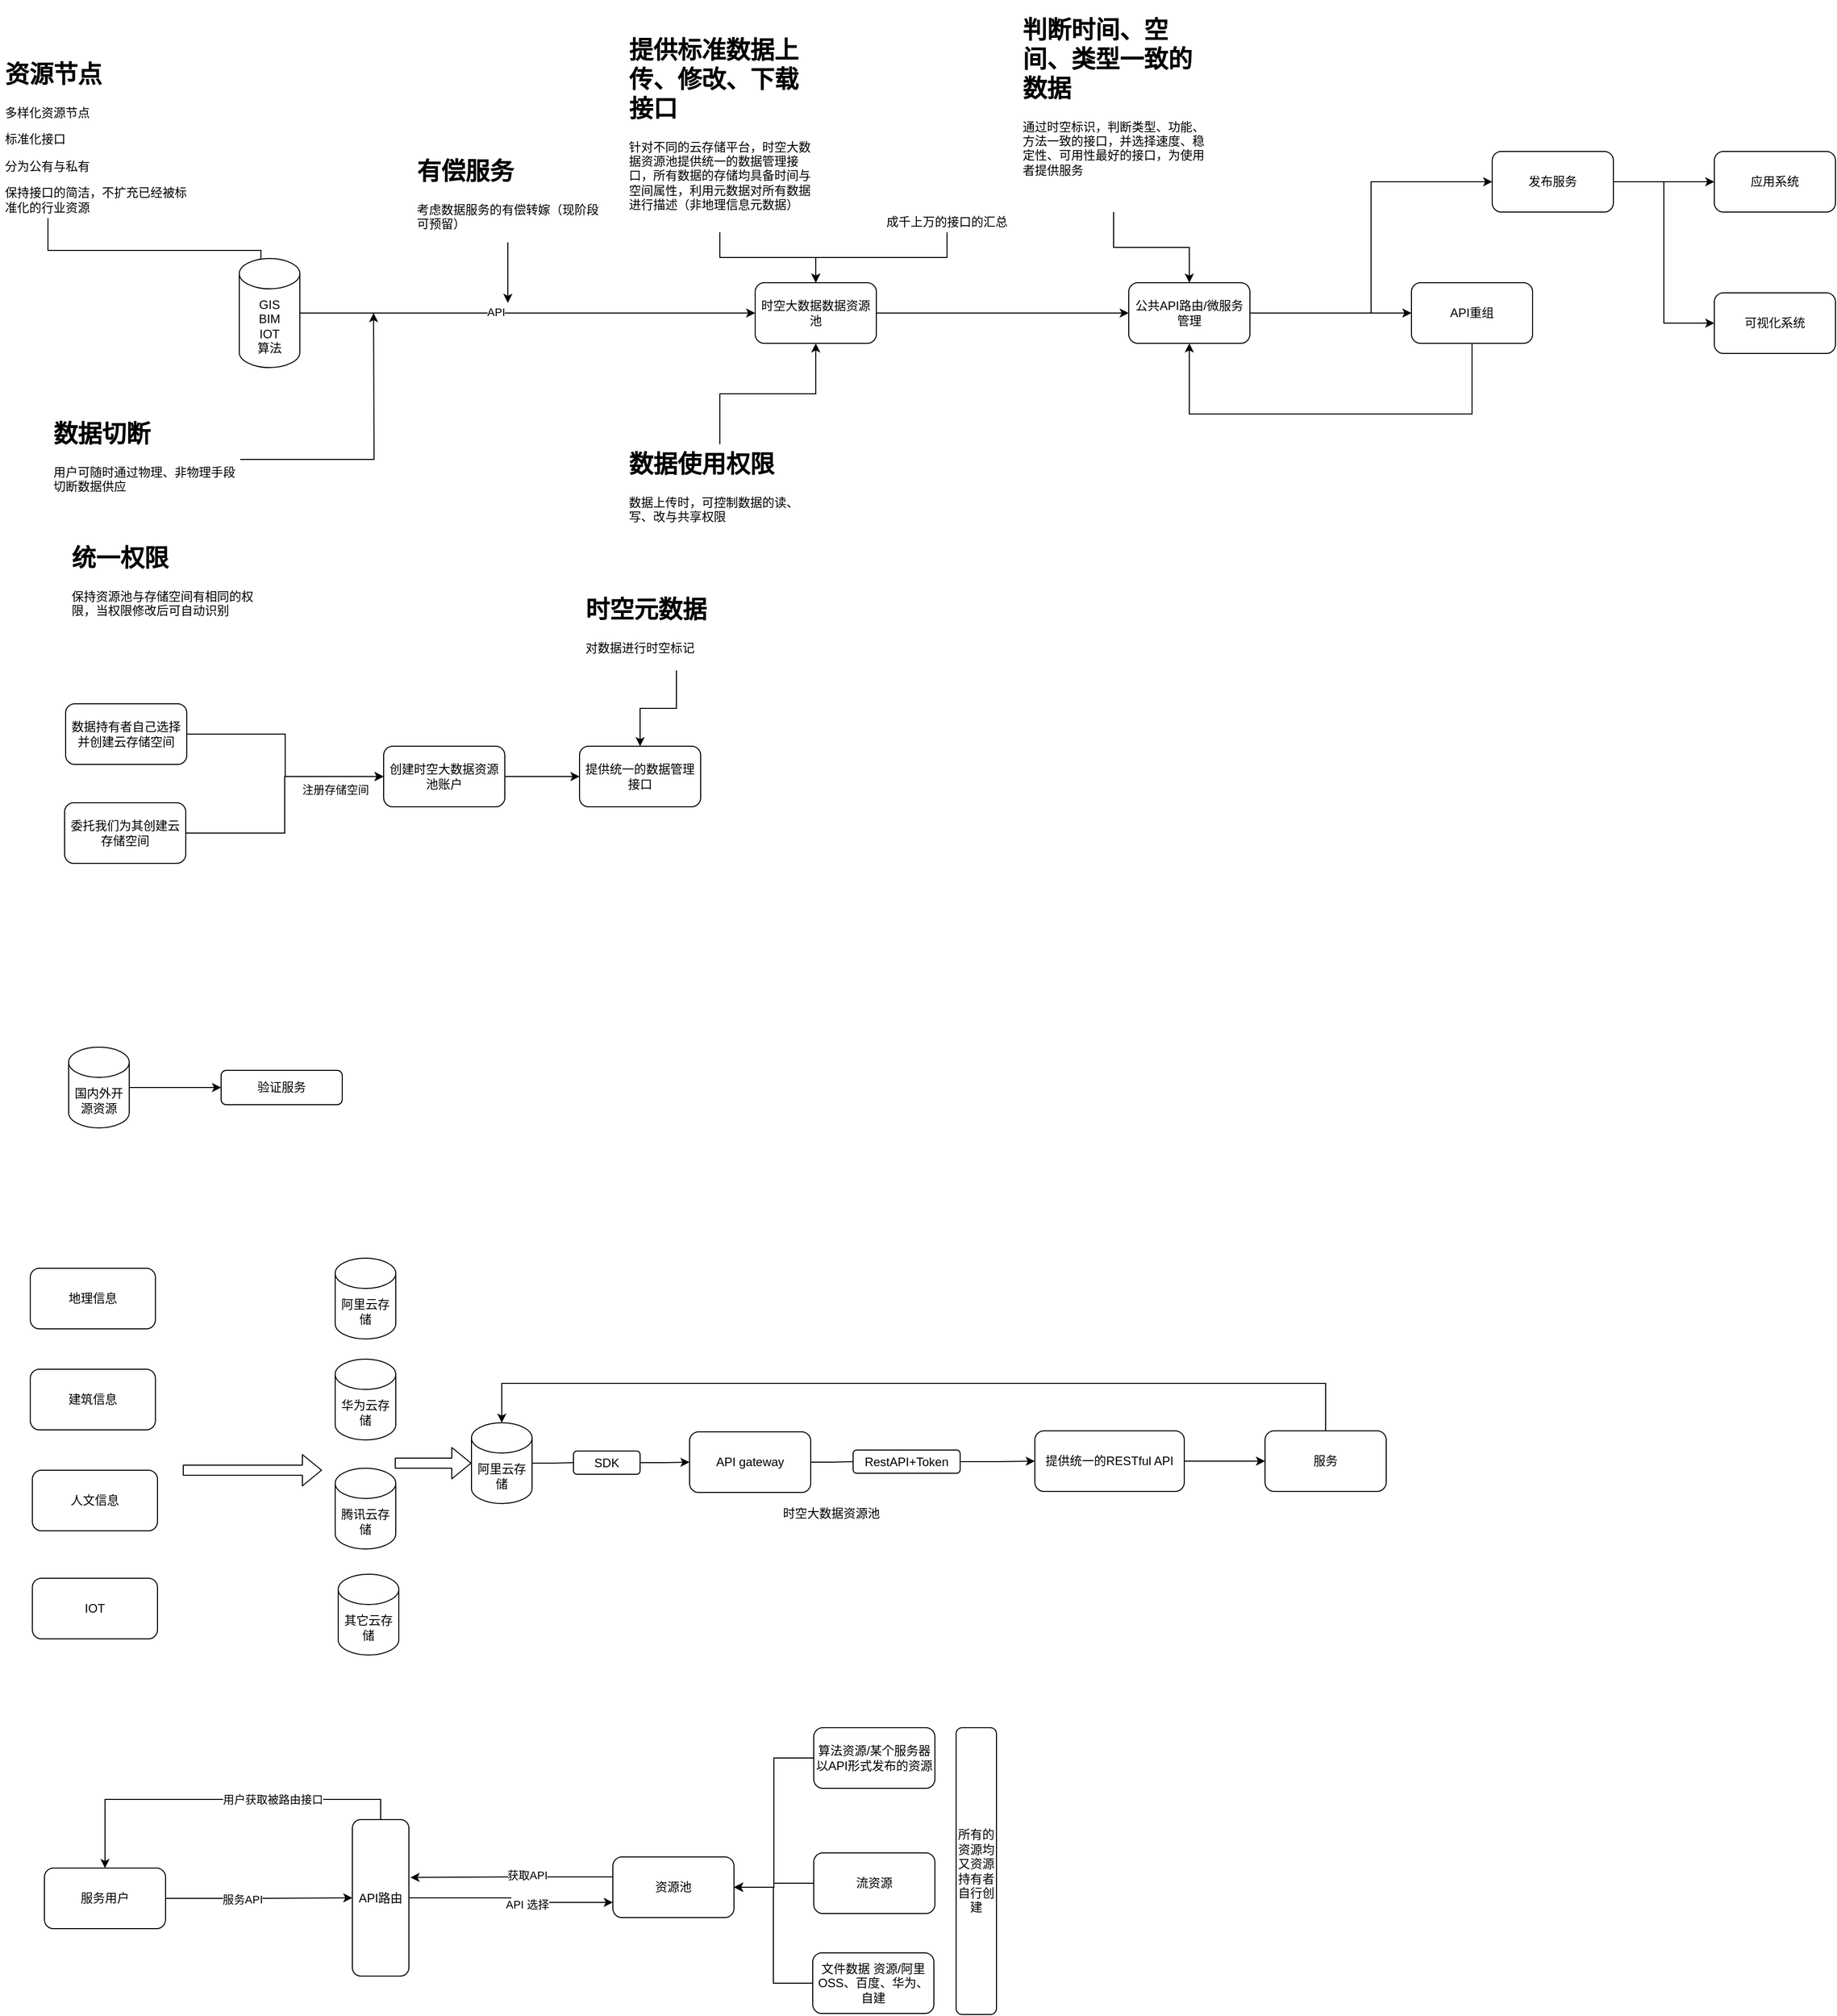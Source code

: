 <mxfile version="15.0.3" type="github">
  <diagram id="8f4IC6x40EGdw_nBkvUM" name="Page-1">
    <mxGraphModel dx="2431" dy="1474" grid="0" gridSize="10" guides="0" tooltips="1" connect="1" arrows="1" fold="1" page="0" pageScale="1" pageWidth="827" pageHeight="1169" math="0" shadow="0">
      <root>
        <mxCell id="0" />
        <mxCell id="1" parent="0" />
        <mxCell id="cHxjSx5LAsx3Hu0MT63w-3" style="edgeStyle=orthogonalEdgeStyle;rounded=0;orthogonalLoop=1;jettySize=auto;html=1;exitX=1;exitY=0.5;exitDx=0;exitDy=0;exitPerimeter=0;" parent="1" source="DdpQCVnw1g_9FGGXP-4s-1" target="cHxjSx5LAsx3Hu0MT63w-2" edge="1">
          <mxGeometry relative="1" as="geometry">
            <mxPoint x="-10.0" y="240" as="sourcePoint" />
          </mxGeometry>
        </mxCell>
        <mxCell id="cHxjSx5LAsx3Hu0MT63w-4" value="API" style="edgeLabel;html=1;align=center;verticalAlign=middle;resizable=0;points=[];" parent="cHxjSx5LAsx3Hu0MT63w-3" vertex="1" connectable="0">
          <mxGeometry x="-0.143" y="1" relative="1" as="geometry">
            <mxPoint as="offset" />
          </mxGeometry>
        </mxCell>
        <mxCell id="cHxjSx5LAsx3Hu0MT63w-20" style="edgeStyle=orthogonalEdgeStyle;rounded=0;orthogonalLoop=1;jettySize=auto;html=1;" parent="1" source="cHxjSx5LAsx3Hu0MT63w-2" target="cHxjSx5LAsx3Hu0MT63w-19" edge="1">
          <mxGeometry relative="1" as="geometry" />
        </mxCell>
        <mxCell id="cHxjSx5LAsx3Hu0MT63w-2" value="时空大数据数据资源池" style="rounded=1;whiteSpace=wrap;html=1;" parent="1" vertex="1">
          <mxGeometry x="420" y="210" width="120" height="60" as="geometry" />
        </mxCell>
        <mxCell id="cHxjSx5LAsx3Hu0MT63w-7" style="edgeStyle=orthogonalEdgeStyle;rounded=0;orthogonalLoop=1;jettySize=auto;html=1;" parent="1" source="cHxjSx5LAsx3Hu0MT63w-6" target="cHxjSx5LAsx3Hu0MT63w-2" edge="1">
          <mxGeometry relative="1" as="geometry" />
        </mxCell>
        <mxCell id="cHxjSx5LAsx3Hu0MT63w-6" value="&lt;h1&gt;提供标准数据上传、修改、下载接口&lt;/h1&gt;&lt;p&gt;针对不同的云存储平台，时空大数据资源池提供统一的数据管理接口，所有数据的存储均具备时间与空间属性，利用元数据对所有数据进行描述（非地理信息元数据）&lt;/p&gt;" style="text;html=1;strokeColor=none;fillColor=none;spacing=5;spacingTop=-20;whiteSpace=wrap;overflow=hidden;rounded=0;" parent="1" vertex="1">
          <mxGeometry x="290" y="-40" width="190" height="200" as="geometry" />
        </mxCell>
        <mxCell id="cHxjSx5LAsx3Hu0MT63w-9" style="edgeStyle=orthogonalEdgeStyle;rounded=0;orthogonalLoop=1;jettySize=auto;html=1;exitX=0.25;exitY=1;exitDx=0;exitDy=0;" parent="1" source="cHxjSx5LAsx3Hu0MT63w-8" edge="1">
          <mxGeometry relative="1" as="geometry">
            <mxPoint x="-70.0" y="210" as="targetPoint" />
          </mxGeometry>
        </mxCell>
        <mxCell id="cHxjSx5LAsx3Hu0MT63w-8" value="&lt;h1&gt;资源节点&lt;br&gt;&lt;/h1&gt;&lt;p&gt;多样化资源节点&lt;/p&gt;&lt;p&gt;标准化接口&lt;/p&gt;&lt;p&gt;分为公有与私有&lt;/p&gt;&lt;p&gt;保持接口的简洁，不扩充已经被标准化的行业资源&lt;br&gt;&lt;/p&gt;" style="text;html=1;strokeColor=none;fillColor=none;spacing=5;spacingTop=-20;whiteSpace=wrap;overflow=hidden;rounded=0;" parent="1" vertex="1">
          <mxGeometry x="-328" y="-16" width="190" height="162" as="geometry" />
        </mxCell>
        <mxCell id="cHxjSx5LAsx3Hu0MT63w-11" style="edgeStyle=orthogonalEdgeStyle;rounded=0;orthogonalLoop=1;jettySize=auto;html=1;" parent="1" source="cHxjSx5LAsx3Hu0MT63w-10" target="cHxjSx5LAsx3Hu0MT63w-2" edge="1">
          <mxGeometry relative="1" as="geometry" />
        </mxCell>
        <mxCell id="cHxjSx5LAsx3Hu0MT63w-10" value="&lt;h1&gt;数据使用权限&lt;/h1&gt;&lt;p&gt;数据上传时，可控制数据的读、写、改与共享权限&lt;/p&gt;" style="text;html=1;strokeColor=none;fillColor=none;spacing=5;spacingTop=-20;whiteSpace=wrap;overflow=hidden;rounded=0;" parent="1" vertex="1">
          <mxGeometry x="290" y="370" width="190" height="120" as="geometry" />
        </mxCell>
        <mxCell id="cHxjSx5LAsx3Hu0MT63w-13" style="edgeStyle=orthogonalEdgeStyle;rounded=0;orthogonalLoop=1;jettySize=auto;html=1;" parent="1" source="cHxjSx5LAsx3Hu0MT63w-12" edge="1">
          <mxGeometry relative="1" as="geometry">
            <mxPoint x="42" y="240" as="targetPoint" />
          </mxGeometry>
        </mxCell>
        <mxCell id="cHxjSx5LAsx3Hu0MT63w-12" value="&lt;h1&gt;数据切断&lt;/h1&gt;&lt;p&gt;用户可随时通过物理、非物理手段切断数据供应&lt;/p&gt;" style="text;html=1;strokeColor=none;fillColor=none;spacing=5;spacingTop=-20;whiteSpace=wrap;overflow=hidden;rounded=0;" parent="1" vertex="1">
          <mxGeometry x="-280" y="340" width="190" height="90" as="geometry" />
        </mxCell>
        <mxCell id="cHxjSx5LAsx3Hu0MT63w-18" style="edgeStyle=orthogonalEdgeStyle;rounded=0;orthogonalLoop=1;jettySize=auto;html=1;entryX=0.5;entryY=0;entryDx=0;entryDy=0;" parent="1" source="cHxjSx5LAsx3Hu0MT63w-17" target="cHxjSx5LAsx3Hu0MT63w-2" edge="1">
          <mxGeometry relative="1" as="geometry" />
        </mxCell>
        <mxCell id="cHxjSx5LAsx3Hu0MT63w-17" value="成千上万的接口的汇总" style="text;html=1;strokeColor=none;fillColor=none;align=center;verticalAlign=middle;whiteSpace=wrap;rounded=0;" parent="1" vertex="1">
          <mxGeometry x="540" y="140" width="140" height="20" as="geometry" />
        </mxCell>
        <mxCell id="cHxjSx5LAsx3Hu0MT63w-26" style="edgeStyle=orthogonalEdgeStyle;rounded=0;orthogonalLoop=1;jettySize=auto;html=1;" parent="1" source="cHxjSx5LAsx3Hu0MT63w-19" target="cHxjSx5LAsx3Hu0MT63w-25" edge="1">
          <mxGeometry relative="1" as="geometry" />
        </mxCell>
        <mxCell id="cHxjSx5LAsx3Hu0MT63w-31" style="edgeStyle=orthogonalEdgeStyle;rounded=0;orthogonalLoop=1;jettySize=auto;html=1;entryX=0;entryY=0.5;entryDx=0;entryDy=0;" parent="1" source="cHxjSx5LAsx3Hu0MT63w-19" target="cHxjSx5LAsx3Hu0MT63w-30" edge="1">
          <mxGeometry relative="1" as="geometry" />
        </mxCell>
        <mxCell id="cHxjSx5LAsx3Hu0MT63w-19" value="公共API路由/微服务管理" style="rounded=1;whiteSpace=wrap;html=1;" parent="1" vertex="1">
          <mxGeometry x="790" y="210" width="120" height="60" as="geometry" />
        </mxCell>
        <mxCell id="cHxjSx5LAsx3Hu0MT63w-24" style="edgeStyle=orthogonalEdgeStyle;rounded=0;orthogonalLoop=1;jettySize=auto;html=1;" parent="1" source="cHxjSx5LAsx3Hu0MT63w-23" target="cHxjSx5LAsx3Hu0MT63w-19" edge="1">
          <mxGeometry relative="1" as="geometry" />
        </mxCell>
        <mxCell id="cHxjSx5LAsx3Hu0MT63w-23" value="&lt;h1&gt;判断时间、空间、类型一致的数据&lt;/h1&gt;&lt;p&gt;通过时空标识，判断类型、功能、方法一致的接口，并选择速度、稳定性、可用性最好的接口，为使用者提供服务&lt;/p&gt;" style="text;html=1;strokeColor=none;fillColor=none;spacing=5;spacingTop=-20;whiteSpace=wrap;overflow=hidden;rounded=0;" parent="1" vertex="1">
          <mxGeometry x="680" y="-60" width="190" height="200" as="geometry" />
        </mxCell>
        <mxCell id="cHxjSx5LAsx3Hu0MT63w-29" style="edgeStyle=orthogonalEdgeStyle;rounded=0;orthogonalLoop=1;jettySize=auto;html=1;entryX=0.5;entryY=1;entryDx=0;entryDy=0;exitX=0.5;exitY=1;exitDx=0;exitDy=0;" parent="1" source="cHxjSx5LAsx3Hu0MT63w-25" target="cHxjSx5LAsx3Hu0MT63w-19" edge="1">
          <mxGeometry relative="1" as="geometry">
            <Array as="points">
              <mxPoint x="1130" y="340" />
              <mxPoint x="850" y="340" />
            </Array>
          </mxGeometry>
        </mxCell>
        <mxCell id="cHxjSx5LAsx3Hu0MT63w-25" value="API重组" style="rounded=1;whiteSpace=wrap;html=1;" parent="1" vertex="1">
          <mxGeometry x="1070" y="210" width="120" height="60" as="geometry" />
        </mxCell>
        <mxCell id="DdpQCVnw1g_9FGGXP-4s-5" style="edgeStyle=orthogonalEdgeStyle;rounded=0;orthogonalLoop=1;jettySize=auto;html=1;" edge="1" parent="1" source="cHxjSx5LAsx3Hu0MT63w-30" target="DdpQCVnw1g_9FGGXP-4s-3">
          <mxGeometry relative="1" as="geometry" />
        </mxCell>
        <mxCell id="DdpQCVnw1g_9FGGXP-4s-6" style="edgeStyle=orthogonalEdgeStyle;rounded=0;orthogonalLoop=1;jettySize=auto;html=1;entryX=0;entryY=0.5;entryDx=0;entryDy=0;" edge="1" parent="1" source="cHxjSx5LAsx3Hu0MT63w-30" target="DdpQCVnw1g_9FGGXP-4s-4">
          <mxGeometry relative="1" as="geometry" />
        </mxCell>
        <mxCell id="cHxjSx5LAsx3Hu0MT63w-30" value="发布服务" style="rounded=1;whiteSpace=wrap;html=1;" parent="1" vertex="1">
          <mxGeometry x="1150" y="80" width="120" height="60" as="geometry" />
        </mxCell>
        <mxCell id="cHxjSx5LAsx3Hu0MT63w-34" style="edgeStyle=orthogonalEdgeStyle;rounded=0;orthogonalLoop=1;jettySize=auto;html=1;" parent="1" source="cHxjSx5LAsx3Hu0MT63w-33" edge="1">
          <mxGeometry relative="1" as="geometry">
            <mxPoint x="175" y="230" as="targetPoint" />
          </mxGeometry>
        </mxCell>
        <mxCell id="cHxjSx5LAsx3Hu0MT63w-33" value="&lt;h1&gt;有偿服务&lt;/h1&gt;&lt;p&gt;考虑数据服务的有偿转嫁（现阶段可预留）&lt;/p&gt;" style="text;html=1;strokeColor=none;fillColor=none;spacing=5;spacingTop=-20;whiteSpace=wrap;overflow=hidden;rounded=0;" parent="1" vertex="1">
          <mxGeometry x="80" y="80" width="190" height="90" as="geometry" />
        </mxCell>
        <mxCell id="Q-wspTCD_tYuOhOlFXK1-9" style="edgeStyle=orthogonalEdgeStyle;rounded=0;orthogonalLoop=1;jettySize=auto;html=1;entryX=0;entryY=0.5;entryDx=0;entryDy=0;" parent="1" source="Q-wspTCD_tYuOhOlFXK1-1" target="Q-wspTCD_tYuOhOlFXK1-3" edge="1">
          <mxGeometry relative="1" as="geometry" />
        </mxCell>
        <mxCell id="Q-wspTCD_tYuOhOlFXK1-1" value="数据持有者自己选择并创建云存储空间" style="rounded=1;whiteSpace=wrap;html=1;" parent="1" vertex="1">
          <mxGeometry x="-263" y="627" width="120" height="60" as="geometry" />
        </mxCell>
        <mxCell id="Q-wspTCD_tYuOhOlFXK1-10" style="edgeStyle=orthogonalEdgeStyle;rounded=0;orthogonalLoop=1;jettySize=auto;html=1;entryX=0;entryY=0.5;entryDx=0;entryDy=0;" parent="1" source="Q-wspTCD_tYuOhOlFXK1-2" target="Q-wspTCD_tYuOhOlFXK1-3" edge="1">
          <mxGeometry relative="1" as="geometry" />
        </mxCell>
        <mxCell id="Q-wspTCD_tYuOhOlFXK1-11" value="注册存储空间" style="edgeLabel;html=1;align=center;verticalAlign=middle;resizable=0;points=[];" parent="Q-wspTCD_tYuOhOlFXK1-10" vertex="1" connectable="0">
          <mxGeometry x="0.795" y="1" relative="1" as="geometry">
            <mxPoint x="-22" y="14" as="offset" />
          </mxGeometry>
        </mxCell>
        <mxCell id="Q-wspTCD_tYuOhOlFXK1-2" value="委托我们为其创建云存储空间" style="rounded=1;whiteSpace=wrap;html=1;" parent="1" vertex="1">
          <mxGeometry x="-264" y="725" width="120" height="60" as="geometry" />
        </mxCell>
        <mxCell id="Q-wspTCD_tYuOhOlFXK1-14" style="edgeStyle=orthogonalEdgeStyle;rounded=0;orthogonalLoop=1;jettySize=auto;html=1;" parent="1" source="Q-wspTCD_tYuOhOlFXK1-3" target="Q-wspTCD_tYuOhOlFXK1-8" edge="1">
          <mxGeometry relative="1" as="geometry" />
        </mxCell>
        <mxCell id="Q-wspTCD_tYuOhOlFXK1-3" value="创建时空大数据资源池账户" style="rounded=1;whiteSpace=wrap;html=1;" parent="1" vertex="1">
          <mxGeometry x="52" y="669" width="120" height="60" as="geometry" />
        </mxCell>
        <mxCell id="Q-wspTCD_tYuOhOlFXK1-8" value="提供统一的数据管理接口" style="rounded=1;whiteSpace=wrap;html=1;" parent="1" vertex="1">
          <mxGeometry x="246" y="669" width="120" height="60" as="geometry" />
        </mxCell>
        <mxCell id="Q-wspTCD_tYuOhOlFXK1-13" value="&lt;h1&gt;统一权限&lt;/h1&gt;&lt;p&gt;保持资源池与存储空间有相同的权限，当权限修改后可自动识别&lt;/p&gt;" style="text;html=1;strokeColor=none;fillColor=none;spacing=5;spacingTop=-20;whiteSpace=wrap;overflow=hidden;rounded=0;" parent="1" vertex="1">
          <mxGeometry x="-262" y="463" width="190" height="120" as="geometry" />
        </mxCell>
        <mxCell id="Q-wspTCD_tYuOhOlFXK1-16" style="edgeStyle=orthogonalEdgeStyle;rounded=0;orthogonalLoop=1;jettySize=auto;html=1;" parent="1" source="Q-wspTCD_tYuOhOlFXK1-15" target="Q-wspTCD_tYuOhOlFXK1-8" edge="1">
          <mxGeometry relative="1" as="geometry" />
        </mxCell>
        <mxCell id="Q-wspTCD_tYuOhOlFXK1-15" value="&lt;h1&gt;时空元数据&lt;/h1&gt;&lt;p&gt;对数据进行时空标记&lt;/p&gt;" style="text;html=1;strokeColor=none;fillColor=none;spacing=5;spacingTop=-20;whiteSpace=wrap;overflow=hidden;rounded=0;" parent="1" vertex="1">
          <mxGeometry x="247" y="514" width="190" height="80" as="geometry" />
        </mxCell>
        <mxCell id="FJOLnP_yj5dmawIFLdg9-8" style="edgeStyle=orthogonalEdgeStyle;rounded=0;orthogonalLoop=1;jettySize=auto;html=1;" parent="1" source="FJOLnP_yj5dmawIFLdg9-2" target="FJOLnP_yj5dmawIFLdg9-7" edge="1">
          <mxGeometry relative="1" as="geometry" />
        </mxCell>
        <mxCell id="FJOLnP_yj5dmawIFLdg9-2" value="国内外开源资源" style="shape=cylinder3;whiteSpace=wrap;html=1;boundedLbl=1;backgroundOutline=1;size=15;" parent="1" vertex="1">
          <mxGeometry x="-260" y="967" width="60" height="80" as="geometry" />
        </mxCell>
        <mxCell id="FJOLnP_yj5dmawIFLdg9-31" style="edgeStyle=orthogonalEdgeStyle;rounded=0;orthogonalLoop=1;jettySize=auto;html=1;startArrow=none;" parent="1" source="FJOLnP_yj5dmawIFLdg9-42" target="FJOLnP_yj5dmawIFLdg9-30" edge="1">
          <mxGeometry relative="1" as="geometry" />
        </mxCell>
        <mxCell id="FJOLnP_yj5dmawIFLdg9-4" value="API gateway" style="rounded=1;whiteSpace=wrap;html=1;" parent="1" vertex="1">
          <mxGeometry x="355" y="1348" width="120" height="60" as="geometry" />
        </mxCell>
        <mxCell id="FJOLnP_yj5dmawIFLdg9-5" value="时空大数据资源池" style="text;html=1;strokeColor=none;fillColor=none;align=center;verticalAlign=middle;whiteSpace=wrap;rounded=0;" parent="1" vertex="1">
          <mxGeometry x="440" y="1419" width="111" height="20" as="geometry" />
        </mxCell>
        <mxCell id="FJOLnP_yj5dmawIFLdg9-7" value="验证服务" style="rounded=1;whiteSpace=wrap;html=1;" parent="1" vertex="1">
          <mxGeometry x="-109" y="990" width="120" height="34" as="geometry" />
        </mxCell>
        <mxCell id="FJOLnP_yj5dmawIFLdg9-27" value="" style="group" parent="1" vertex="1" connectable="0">
          <mxGeometry x="4" y="1176" width="63" height="393" as="geometry" />
        </mxCell>
        <mxCell id="FJOLnP_yj5dmawIFLdg9-10" value="阿里云存储" style="shape=cylinder3;whiteSpace=wrap;html=1;boundedLbl=1;backgroundOutline=1;size=15;" parent="FJOLnP_yj5dmawIFLdg9-27" vertex="1">
          <mxGeometry width="60" height="80" as="geometry" />
        </mxCell>
        <mxCell id="FJOLnP_yj5dmawIFLdg9-12" value="华为云存储" style="shape=cylinder3;whiteSpace=wrap;html=1;boundedLbl=1;backgroundOutline=1;size=15;" parent="FJOLnP_yj5dmawIFLdg9-27" vertex="1">
          <mxGeometry y="100" width="60" height="80" as="geometry" />
        </mxCell>
        <mxCell id="FJOLnP_yj5dmawIFLdg9-13" value="腾讯云存储" style="shape=cylinder3;whiteSpace=wrap;html=1;boundedLbl=1;backgroundOutline=1;size=15;" parent="FJOLnP_yj5dmawIFLdg9-27" vertex="1">
          <mxGeometry y="208" width="60" height="80" as="geometry" />
        </mxCell>
        <mxCell id="FJOLnP_yj5dmawIFLdg9-14" value="其它云存储" style="shape=cylinder3;whiteSpace=wrap;html=1;boundedLbl=1;backgroundOutline=1;size=15;" parent="FJOLnP_yj5dmawIFLdg9-27" vertex="1">
          <mxGeometry x="3" y="313" width="60" height="80" as="geometry" />
        </mxCell>
        <mxCell id="FJOLnP_yj5dmawIFLdg9-28" value="" style="group" parent="1" vertex="1" connectable="0">
          <mxGeometry x="-298" y="1186" width="126" height="367" as="geometry" />
        </mxCell>
        <mxCell id="FJOLnP_yj5dmawIFLdg9-16" value="地理信息" style="rounded=1;whiteSpace=wrap;html=1;" parent="FJOLnP_yj5dmawIFLdg9-28" vertex="1">
          <mxGeometry width="123.934" height="60" as="geometry" />
        </mxCell>
        <mxCell id="FJOLnP_yj5dmawIFLdg9-17" value="建筑信息" style="rounded=1;whiteSpace=wrap;html=1;" parent="FJOLnP_yj5dmawIFLdg9-28" vertex="1">
          <mxGeometry y="100" width="123.934" height="60" as="geometry" />
        </mxCell>
        <mxCell id="FJOLnP_yj5dmawIFLdg9-18" value="人文信息" style="rounded=1;whiteSpace=wrap;html=1;" parent="FJOLnP_yj5dmawIFLdg9-28" vertex="1">
          <mxGeometry x="2.066" y="200" width="123.934" height="60" as="geometry" />
        </mxCell>
        <mxCell id="FJOLnP_yj5dmawIFLdg9-20" value="IOT" style="rounded=1;whiteSpace=wrap;html=1;" parent="FJOLnP_yj5dmawIFLdg9-28" vertex="1">
          <mxGeometry x="2.066" y="307" width="123.934" height="60" as="geometry" />
        </mxCell>
        <mxCell id="FJOLnP_yj5dmawIFLdg9-29" value="" style="shape=flexArrow;endArrow=classic;html=1;" parent="1" edge="1">
          <mxGeometry width="50" height="50" relative="1" as="geometry">
            <mxPoint x="-147" y="1386" as="sourcePoint" />
            <mxPoint x="-9" y="1386" as="targetPoint" />
          </mxGeometry>
        </mxCell>
        <mxCell id="FJOLnP_yj5dmawIFLdg9-51" style="edgeStyle=orthogonalEdgeStyle;rounded=0;orthogonalLoop=1;jettySize=auto;html=1;" parent="1" source="FJOLnP_yj5dmawIFLdg9-30" target="FJOLnP_yj5dmawIFLdg9-50" edge="1">
          <mxGeometry relative="1" as="geometry" />
        </mxCell>
        <mxCell id="FJOLnP_yj5dmawIFLdg9-30" value="提供统一的RESTful API" style="rounded=1;whiteSpace=wrap;html=1;" parent="1" vertex="1">
          <mxGeometry x="697" y="1347" width="148" height="60" as="geometry" />
        </mxCell>
        <mxCell id="FJOLnP_yj5dmawIFLdg9-47" style="edgeStyle=orthogonalEdgeStyle;rounded=0;orthogonalLoop=1;jettySize=auto;html=1;startArrow=none;" parent="1" source="FJOLnP_yj5dmawIFLdg9-39" target="FJOLnP_yj5dmawIFLdg9-4" edge="1">
          <mxGeometry relative="1" as="geometry" />
        </mxCell>
        <mxCell id="FJOLnP_yj5dmawIFLdg9-37" value="阿里云存储" style="shape=cylinder3;whiteSpace=wrap;html=1;boundedLbl=1;backgroundOutline=1;size=15;" parent="1" vertex="1">
          <mxGeometry x="139" y="1339" width="60" height="80" as="geometry" />
        </mxCell>
        <mxCell id="FJOLnP_yj5dmawIFLdg9-38" value="" style="shape=flexArrow;endArrow=classic;html=1;entryX=0;entryY=0.5;entryDx=0;entryDy=0;entryPerimeter=0;" parent="1" target="FJOLnP_yj5dmawIFLdg9-37" edge="1">
          <mxGeometry width="50" height="50" relative="1" as="geometry">
            <mxPoint x="63" y="1379" as="sourcePoint" />
            <mxPoint x="11" y="1374" as="targetPoint" />
          </mxGeometry>
        </mxCell>
        <mxCell id="FJOLnP_yj5dmawIFLdg9-42" value="RestAPI+Token" style="rounded=1;whiteSpace=wrap;html=1;" parent="1" vertex="1">
          <mxGeometry x="517" y="1366" width="106" height="23" as="geometry" />
        </mxCell>
        <mxCell id="FJOLnP_yj5dmawIFLdg9-46" value="" style="edgeStyle=orthogonalEdgeStyle;rounded=0;orthogonalLoop=1;jettySize=auto;html=1;endArrow=none;" parent="1" source="FJOLnP_yj5dmawIFLdg9-4" target="FJOLnP_yj5dmawIFLdg9-42" edge="1">
          <mxGeometry relative="1" as="geometry">
            <mxPoint x="551" y="1379" as="sourcePoint" />
            <mxPoint x="713" y="1379" as="targetPoint" />
          </mxGeometry>
        </mxCell>
        <mxCell id="FJOLnP_yj5dmawIFLdg9-39" value="SDK" style="rounded=1;whiteSpace=wrap;html=1;" parent="1" vertex="1">
          <mxGeometry x="240" y="1367" width="66" height="23" as="geometry" />
        </mxCell>
        <mxCell id="FJOLnP_yj5dmawIFLdg9-48" value="" style="edgeStyle=orthogonalEdgeStyle;rounded=0;orthogonalLoop=1;jettySize=auto;html=1;endArrow=none;" parent="1" source="FJOLnP_yj5dmawIFLdg9-37" target="FJOLnP_yj5dmawIFLdg9-39" edge="1">
          <mxGeometry relative="1" as="geometry">
            <mxPoint x="199" y="1379" as="sourcePoint" />
            <mxPoint x="431" y="1379" as="targetPoint" />
          </mxGeometry>
        </mxCell>
        <mxCell id="FJOLnP_yj5dmawIFLdg9-52" style="edgeStyle=orthogonalEdgeStyle;rounded=0;orthogonalLoop=1;jettySize=auto;html=1;entryX=0.5;entryY=0;entryDx=0;entryDy=0;entryPerimeter=0;exitX=0.5;exitY=0;exitDx=0;exitDy=0;" parent="1" source="FJOLnP_yj5dmawIFLdg9-50" target="FJOLnP_yj5dmawIFLdg9-37" edge="1">
          <mxGeometry relative="1" as="geometry">
            <Array as="points">
              <mxPoint x="985" y="1300" />
              <mxPoint x="169" y="1300" />
            </Array>
          </mxGeometry>
        </mxCell>
        <mxCell id="FJOLnP_yj5dmawIFLdg9-50" value="服务" style="rounded=1;whiteSpace=wrap;html=1;" parent="1" vertex="1">
          <mxGeometry x="925" y="1347" width="120" height="60" as="geometry" />
        </mxCell>
        <mxCell id="rMtVxVCQ7nUGHyIWK-qa-5" style="edgeStyle=orthogonalEdgeStyle;rounded=0;orthogonalLoop=1;jettySize=auto;html=1;" parent="1" source="rMtVxVCQ7nUGHyIWK-qa-1" target="rMtVxVCQ7nUGHyIWK-qa-3" edge="1">
          <mxGeometry relative="1" as="geometry" />
        </mxCell>
        <mxCell id="rMtVxVCQ7nUGHyIWK-qa-7" value="服务API" style="edgeLabel;html=1;align=center;verticalAlign=middle;resizable=0;points=[];" parent="rMtVxVCQ7nUGHyIWK-qa-5" vertex="1" connectable="0">
          <mxGeometry x="-0.183" y="-1" relative="1" as="geometry">
            <mxPoint as="offset" />
          </mxGeometry>
        </mxCell>
        <mxCell id="rMtVxVCQ7nUGHyIWK-qa-1" value="服务用户" style="rounded=1;whiteSpace=wrap;html=1;" parent="1" vertex="1">
          <mxGeometry x="-284" y="1780" width="120" height="60" as="geometry" />
        </mxCell>
        <mxCell id="rMtVxVCQ7nUGHyIWK-qa-9" style="edgeStyle=orthogonalEdgeStyle;rounded=0;orthogonalLoop=1;jettySize=auto;html=1;entryX=1.028;entryY=0.37;entryDx=0;entryDy=0;entryPerimeter=0;exitX=0.011;exitY=0.329;exitDx=0;exitDy=0;exitPerimeter=0;" parent="1" source="rMtVxVCQ7nUGHyIWK-qa-2" target="rMtVxVCQ7nUGHyIWK-qa-3" edge="1">
          <mxGeometry relative="1" as="geometry" />
        </mxCell>
        <mxCell id="rMtVxVCQ7nUGHyIWK-qa-10" value="获取API" style="edgeLabel;html=1;align=center;verticalAlign=middle;resizable=0;points=[];" parent="rMtVxVCQ7nUGHyIWK-qa-9" vertex="1" connectable="0">
          <mxGeometry x="-0.143" y="-2" relative="1" as="geometry">
            <mxPoint as="offset" />
          </mxGeometry>
        </mxCell>
        <mxCell id="rMtVxVCQ7nUGHyIWK-qa-2" value="资源池" style="rounded=1;whiteSpace=wrap;html=1;" parent="1" vertex="1">
          <mxGeometry x="279" y="1769" width="120" height="60" as="geometry" />
        </mxCell>
        <mxCell id="rMtVxVCQ7nUGHyIWK-qa-6" style="edgeStyle=orthogonalEdgeStyle;rounded=0;orthogonalLoop=1;jettySize=auto;html=1;entryX=0;entryY=0.75;entryDx=0;entryDy=0;" parent="1" source="rMtVxVCQ7nUGHyIWK-qa-3" target="rMtVxVCQ7nUGHyIWK-qa-2" edge="1">
          <mxGeometry relative="1" as="geometry" />
        </mxCell>
        <mxCell id="rMtVxVCQ7nUGHyIWK-qa-8" value="API 选择" style="edgeLabel;html=1;align=center;verticalAlign=middle;resizable=0;points=[];" parent="rMtVxVCQ7nUGHyIWK-qa-6" vertex="1" connectable="0">
          <mxGeometry x="0.178" y="-2" relative="1" as="geometry">
            <mxPoint as="offset" />
          </mxGeometry>
        </mxCell>
        <mxCell id="rMtVxVCQ7nUGHyIWK-qa-11" style="edgeStyle=orthogonalEdgeStyle;rounded=0;orthogonalLoop=1;jettySize=auto;html=1;entryX=0.5;entryY=0;entryDx=0;entryDy=0;exitX=0.5;exitY=0;exitDx=0;exitDy=0;" parent="1" source="rMtVxVCQ7nUGHyIWK-qa-3" target="rMtVxVCQ7nUGHyIWK-qa-1" edge="1">
          <mxGeometry relative="1" as="geometry" />
        </mxCell>
        <mxCell id="rMtVxVCQ7nUGHyIWK-qa-12" value="用户获取被路由接口" style="edgeLabel;html=1;align=center;verticalAlign=middle;resizable=0;points=[];" parent="rMtVxVCQ7nUGHyIWK-qa-11" vertex="1" connectable="0">
          <mxGeometry x="-0.293" relative="1" as="geometry">
            <mxPoint as="offset" />
          </mxGeometry>
        </mxCell>
        <mxCell id="rMtVxVCQ7nUGHyIWK-qa-3" value="API路由" style="rounded=1;whiteSpace=wrap;html=1;" parent="1" vertex="1">
          <mxGeometry x="21" y="1732" width="56" height="155" as="geometry" />
        </mxCell>
        <mxCell id="rMtVxVCQ7nUGHyIWK-qa-19" style="edgeStyle=orthogonalEdgeStyle;rounded=0;orthogonalLoop=1;jettySize=auto;html=1;entryX=1;entryY=0.5;entryDx=0;entryDy=0;" parent="1" source="rMtVxVCQ7nUGHyIWK-qa-13" target="rMtVxVCQ7nUGHyIWK-qa-2" edge="1">
          <mxGeometry relative="1" as="geometry" />
        </mxCell>
        <mxCell id="rMtVxVCQ7nUGHyIWK-qa-13" value="文件数据 资源/阿里OSS、百度、华为、自建" style="rounded=1;whiteSpace=wrap;html=1;" parent="1" vertex="1">
          <mxGeometry x="477" y="1864" width="120" height="60" as="geometry" />
        </mxCell>
        <mxCell id="rMtVxVCQ7nUGHyIWK-qa-17" style="edgeStyle=orthogonalEdgeStyle;rounded=0;orthogonalLoop=1;jettySize=auto;html=1;" parent="1" source="rMtVxVCQ7nUGHyIWK-qa-14" target="rMtVxVCQ7nUGHyIWK-qa-2" edge="1">
          <mxGeometry relative="1" as="geometry" />
        </mxCell>
        <mxCell id="rMtVxVCQ7nUGHyIWK-qa-14" value="流资源" style="rounded=1;whiteSpace=wrap;html=1;" parent="1" vertex="1">
          <mxGeometry x="478" y="1765" width="120" height="60" as="geometry" />
        </mxCell>
        <mxCell id="rMtVxVCQ7nUGHyIWK-qa-16" style="edgeStyle=orthogonalEdgeStyle;rounded=0;orthogonalLoop=1;jettySize=auto;html=1;entryX=1;entryY=0.5;entryDx=0;entryDy=0;" parent="1" source="rMtVxVCQ7nUGHyIWK-qa-15" target="rMtVxVCQ7nUGHyIWK-qa-2" edge="1">
          <mxGeometry relative="1" as="geometry" />
        </mxCell>
        <mxCell id="rMtVxVCQ7nUGHyIWK-qa-15" value="算法资源/某个服务器以API形式发布的资源" style="rounded=1;whiteSpace=wrap;html=1;" parent="1" vertex="1">
          <mxGeometry x="478" y="1641" width="120" height="60" as="geometry" />
        </mxCell>
        <mxCell id="rMtVxVCQ7nUGHyIWK-qa-20" value="所有的资源均又资源持有者自行创建" style="rounded=1;whiteSpace=wrap;html=1;" parent="1" vertex="1">
          <mxGeometry x="619" y="1641" width="40" height="284" as="geometry" />
        </mxCell>
        <mxCell id="DdpQCVnw1g_9FGGXP-4s-1" value="&lt;div&gt;GIS&lt;/div&gt;&lt;div&gt;BIM&lt;/div&gt;&lt;div&gt;IOT&lt;/div&gt;&lt;div&gt;算法&lt;/div&gt;" style="shape=cylinder3;whiteSpace=wrap;html=1;boundedLbl=1;backgroundOutline=1;size=15;" vertex="1" parent="1">
          <mxGeometry x="-91" y="186" width="60" height="108" as="geometry" />
        </mxCell>
        <mxCell id="DdpQCVnw1g_9FGGXP-4s-3" value="应用系统" style="rounded=1;whiteSpace=wrap;html=1;" vertex="1" parent="1">
          <mxGeometry x="1370" y="80" width="120" height="60" as="geometry" />
        </mxCell>
        <mxCell id="DdpQCVnw1g_9FGGXP-4s-4" value="可视化系统" style="rounded=1;whiteSpace=wrap;html=1;" vertex="1" parent="1">
          <mxGeometry x="1370" y="220" width="120" height="60" as="geometry" />
        </mxCell>
      </root>
    </mxGraphModel>
  </diagram>
</mxfile>
